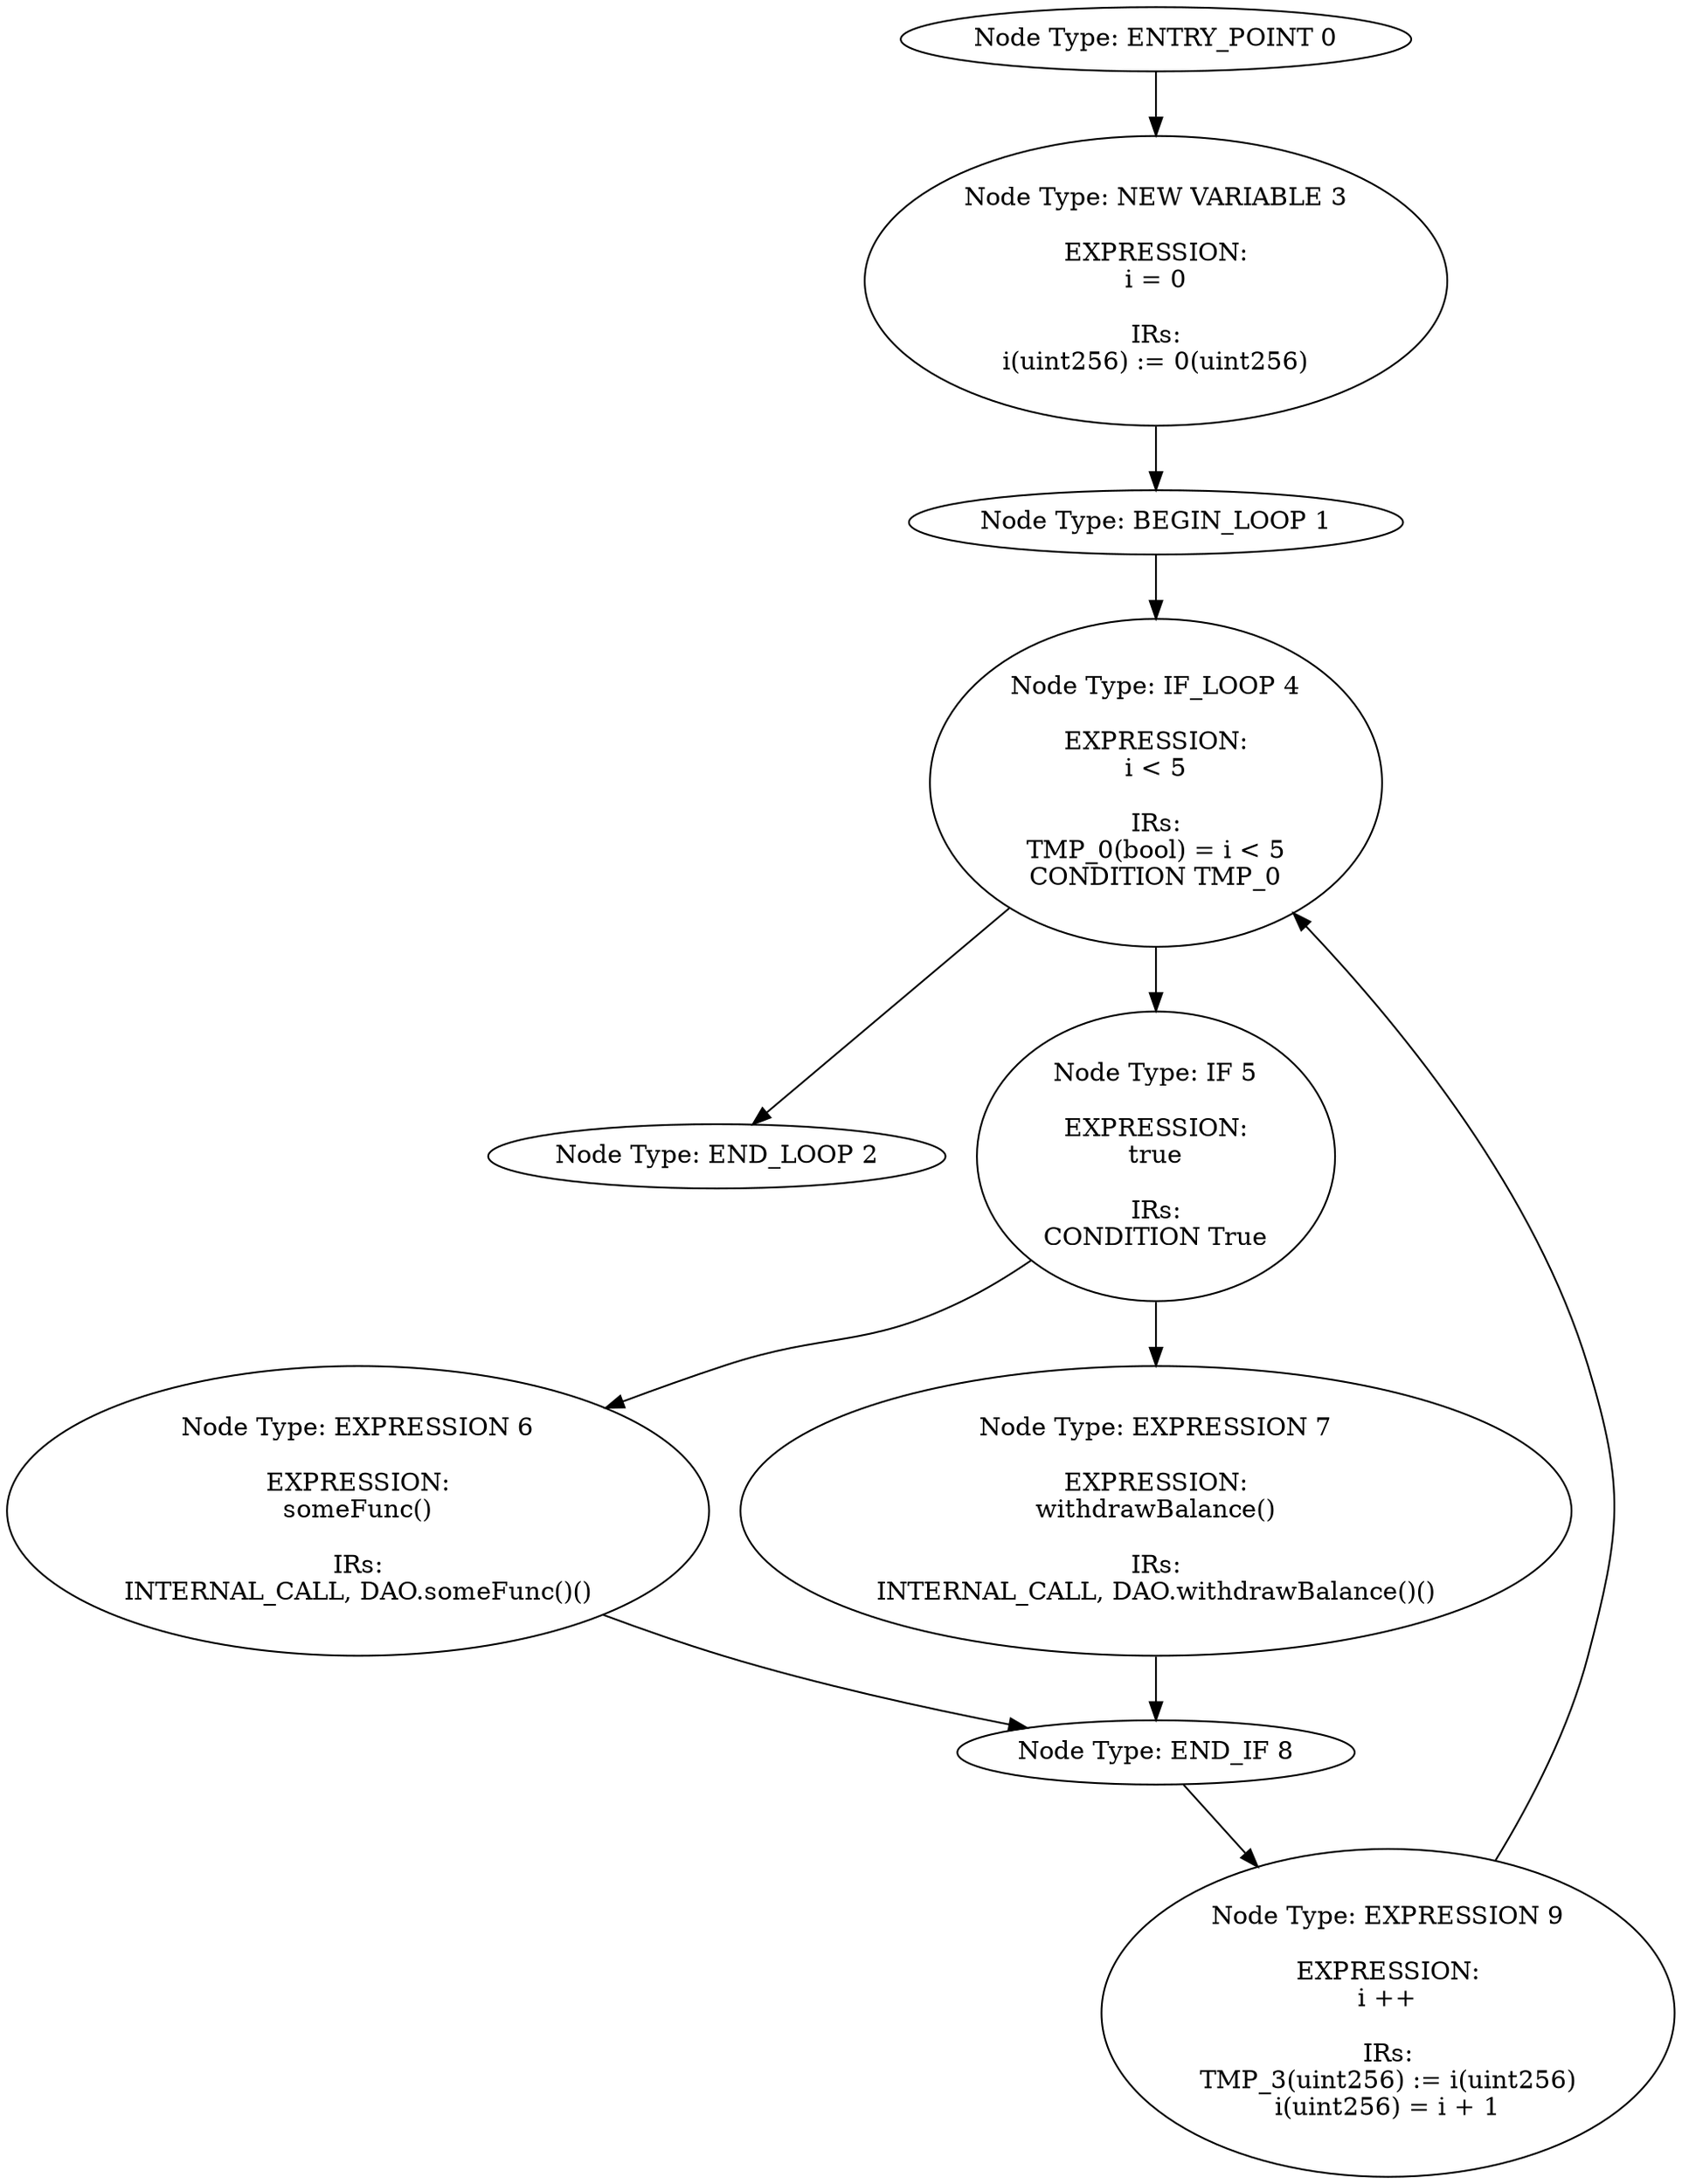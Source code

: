 digraph{
0[label="Node Type: ENTRY_POINT 0
"];
0->3;
1[label="Node Type: BEGIN_LOOP 1
"];
1->4;
2[label="Node Type: END_LOOP 2
"];
3[label="Node Type: NEW VARIABLE 3

EXPRESSION:
i = 0

IRs:
i(uint256) := 0(uint256)"];
3->1;
4[label="Node Type: IF_LOOP 4

EXPRESSION:
i < 5

IRs:
TMP_0(bool) = i < 5
CONDITION TMP_0"];
4->2;
4->5;
5[label="Node Type: IF 5

EXPRESSION:
true

IRs:
CONDITION True"];
5->6;
5->7;
6[label="Node Type: EXPRESSION 6

EXPRESSION:
someFunc()

IRs:
INTERNAL_CALL, DAO.someFunc()()"];
6->8;
7[label="Node Type: EXPRESSION 7

EXPRESSION:
withdrawBalance()

IRs:
INTERNAL_CALL, DAO.withdrawBalance()()"];
7->8;
8[label="Node Type: END_IF 8
"];
8->9;
9[label="Node Type: EXPRESSION 9

EXPRESSION:
i ++

IRs:
TMP_3(uint256) := i(uint256)
i(uint256) = i + 1"];
9->4;
}
